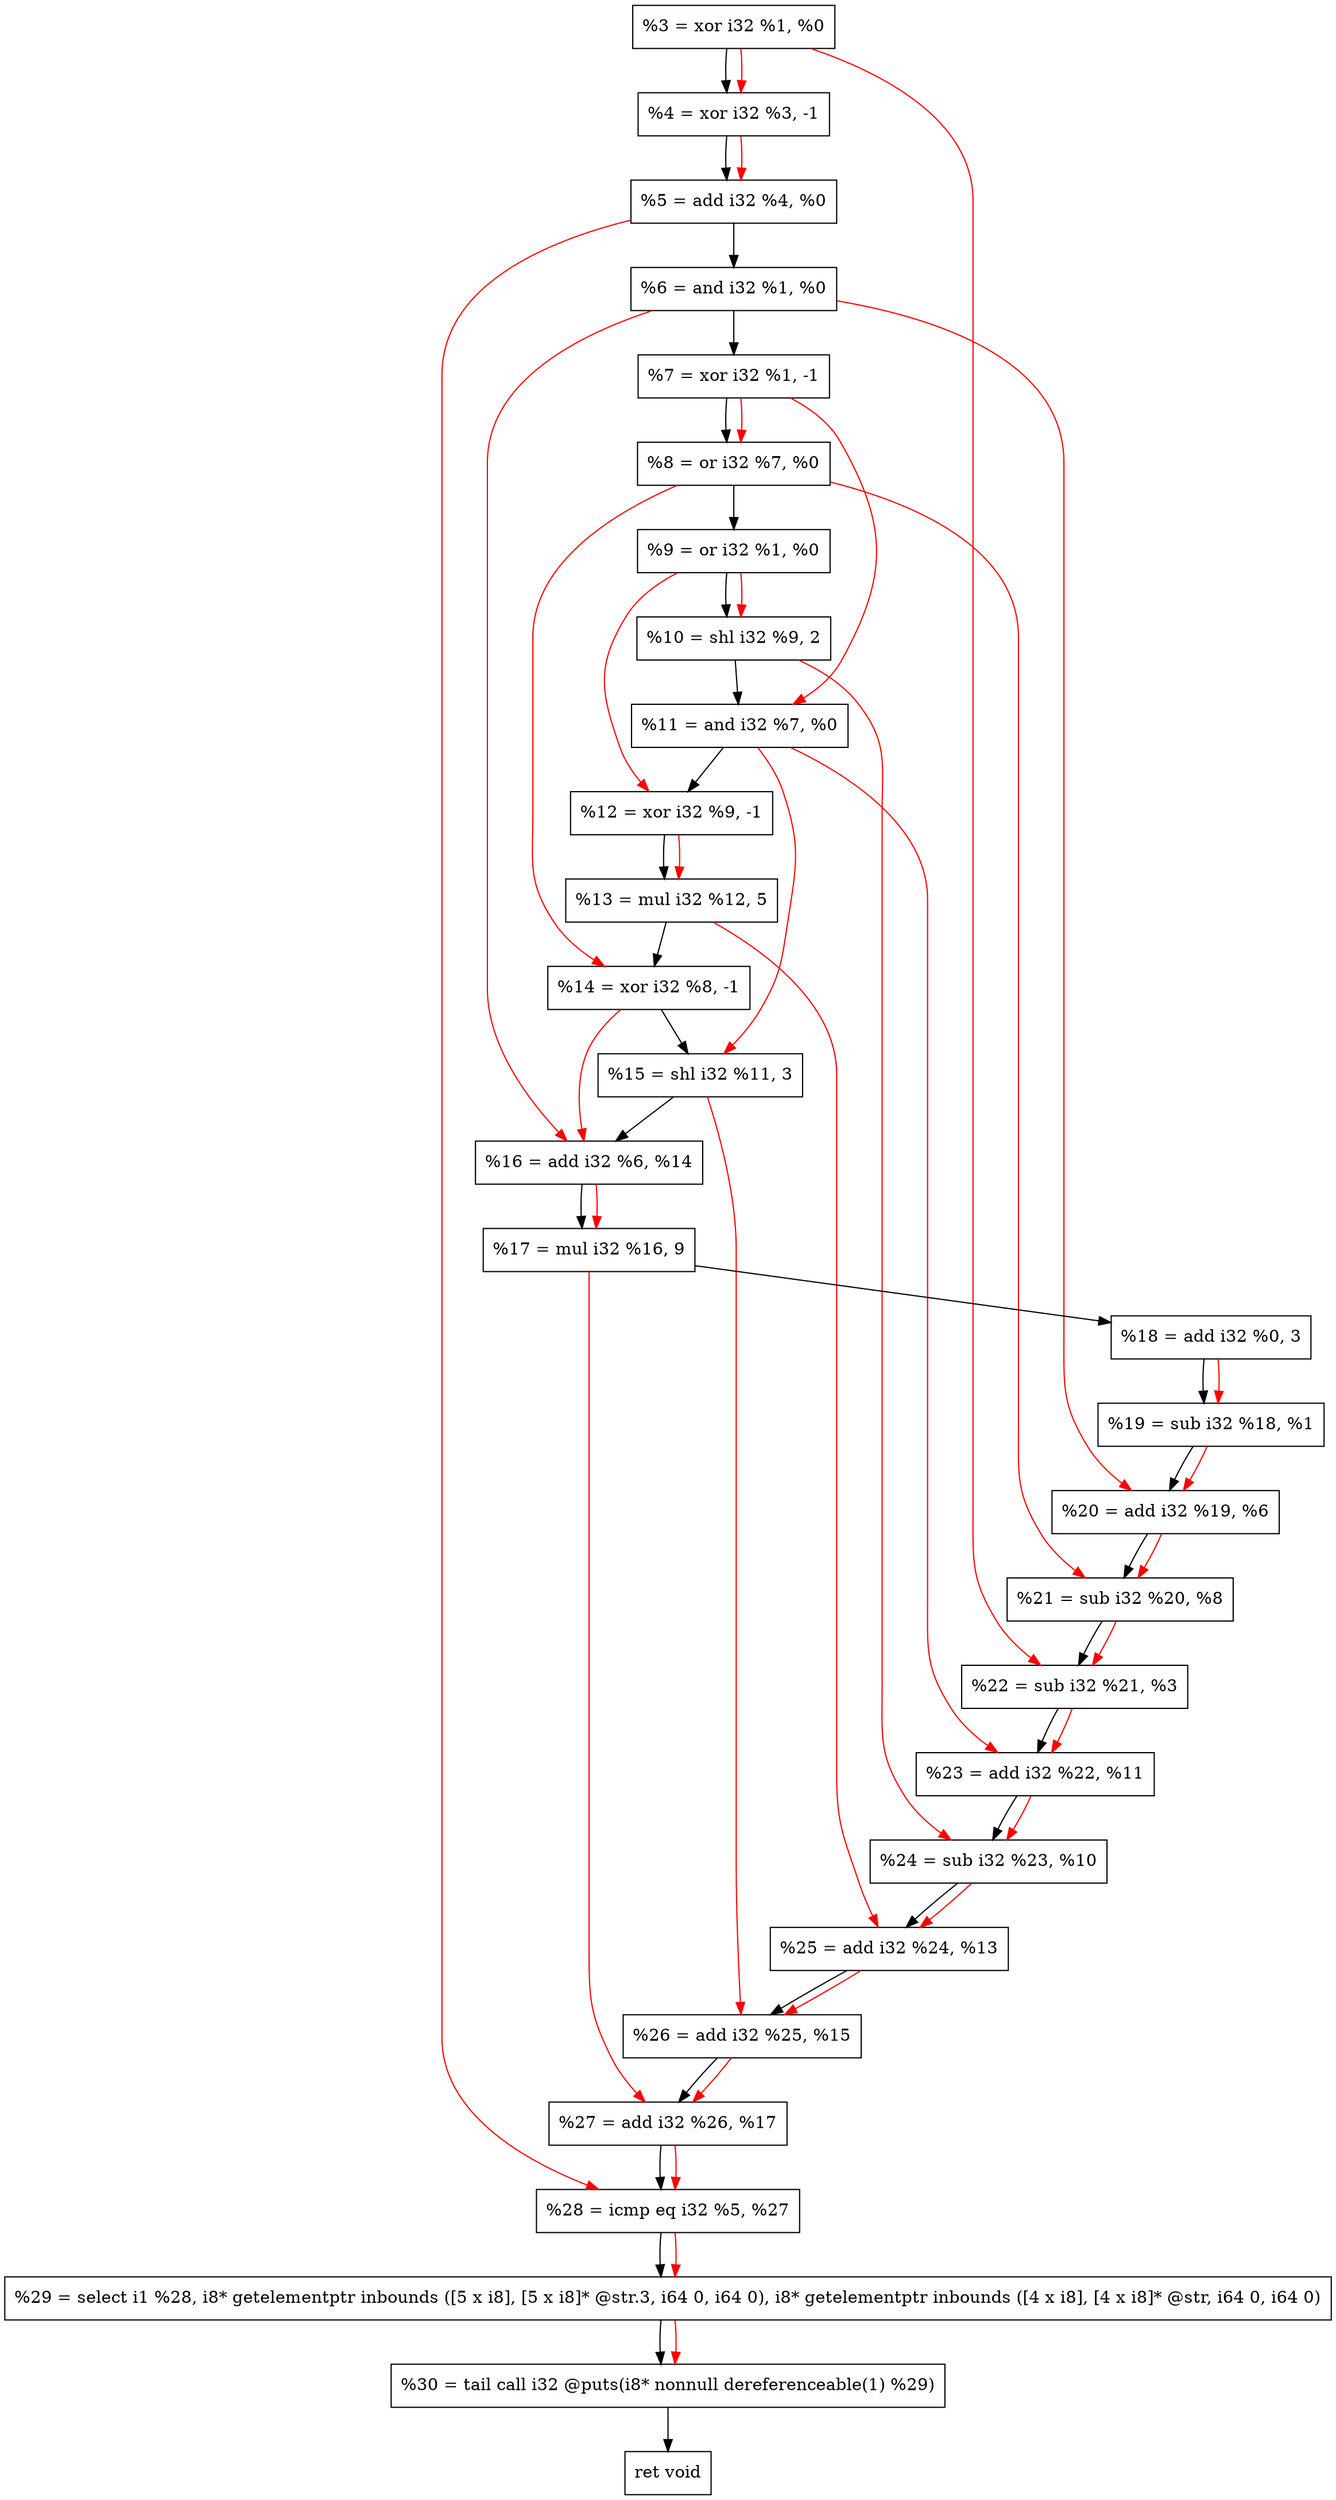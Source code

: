 digraph "DFG for'crackme' function" {
	Node0x12e95a0[shape=record, label="  %3 = xor i32 %1, %0"];
	Node0x12e9c50[shape=record, label="  %4 = xor i32 %3, -1"];
	Node0x12e9d10[shape=record, label="  %5 = add i32 %4, %0"];
	Node0x12e9d80[shape=record, label="  %6 = and i32 %1, %0"];
	Node0x12e9df0[shape=record, label="  %7 = xor i32 %1, -1"];
	Node0x12e9e60[shape=record, label="  %8 = or i32 %7, %0"];
	Node0x12e9ed0[shape=record, label="  %9 = or i32 %1, %0"];
	Node0x12e9f40[shape=record, label="  %10 = shl i32 %9, 2"];
	Node0x12e9fb0[shape=record, label="  %11 = and i32 %7, %0"];
	Node0x12ea020[shape=record, label="  %12 = xor i32 %9, -1"];
	Node0x12ea0c0[shape=record, label="  %13 = mul i32 %12, 5"];
	Node0x12ea130[shape=record, label="  %14 = xor i32 %8, -1"];
	Node0x12ea1d0[shape=record, label="  %15 = shl i32 %11, 3"];
	Node0x12ea240[shape=record, label="  %16 = add i32 %6, %14"];
	Node0x12ea2e0[shape=record, label="  %17 = mul i32 %16, 9"];
	Node0x12ea350[shape=record, label="  %18 = add i32 %0, 3"];
	Node0x12ea3c0[shape=record, label="  %19 = sub i32 %18, %1"];
	Node0x12ea430[shape=record, label="  %20 = add i32 %19, %6"];
	Node0x12ea4a0[shape=record, label="  %21 = sub i32 %20, %8"];
	Node0x12ea510[shape=record, label="  %22 = sub i32 %21, %3"];
	Node0x12ea580[shape=record, label="  %23 = add i32 %22, %11"];
	Node0x12ea5f0[shape=record, label="  %24 = sub i32 %23, %10"];
	Node0x12ea660[shape=record, label="  %25 = add i32 %24, %13"];
	Node0x12ea6d0[shape=record, label="  %26 = add i32 %25, %15"];
	Node0x12ea740[shape=record, label="  %27 = add i32 %26, %17"];
	Node0x12ea7b0[shape=record, label="  %28 = icmp eq i32 %5, %27"];
	Node0x128a268[shape=record, label="  %29 = select i1 %28, i8* getelementptr inbounds ([5 x i8], [5 x i8]* @str.3, i64 0, i64 0), i8* getelementptr inbounds ([4 x i8], [4 x i8]* @str, i64 0, i64 0)"];
	Node0x12eac50[shape=record, label="  %30 = tail call i32 @puts(i8* nonnull dereferenceable(1) %29)"];
	Node0x12eaca0[shape=record, label="  ret void"];
	Node0x12e95a0 -> Node0x12e9c50;
	Node0x12e9c50 -> Node0x12e9d10;
	Node0x12e9d10 -> Node0x12e9d80;
	Node0x12e9d80 -> Node0x12e9df0;
	Node0x12e9df0 -> Node0x12e9e60;
	Node0x12e9e60 -> Node0x12e9ed0;
	Node0x12e9ed0 -> Node0x12e9f40;
	Node0x12e9f40 -> Node0x12e9fb0;
	Node0x12e9fb0 -> Node0x12ea020;
	Node0x12ea020 -> Node0x12ea0c0;
	Node0x12ea0c0 -> Node0x12ea130;
	Node0x12ea130 -> Node0x12ea1d0;
	Node0x12ea1d0 -> Node0x12ea240;
	Node0x12ea240 -> Node0x12ea2e0;
	Node0x12ea2e0 -> Node0x12ea350;
	Node0x12ea350 -> Node0x12ea3c0;
	Node0x12ea3c0 -> Node0x12ea430;
	Node0x12ea430 -> Node0x12ea4a0;
	Node0x12ea4a0 -> Node0x12ea510;
	Node0x12ea510 -> Node0x12ea580;
	Node0x12ea580 -> Node0x12ea5f0;
	Node0x12ea5f0 -> Node0x12ea660;
	Node0x12ea660 -> Node0x12ea6d0;
	Node0x12ea6d0 -> Node0x12ea740;
	Node0x12ea740 -> Node0x12ea7b0;
	Node0x12ea7b0 -> Node0x128a268;
	Node0x128a268 -> Node0x12eac50;
	Node0x12eac50 -> Node0x12eaca0;
edge [color=red]
	Node0x12e95a0 -> Node0x12e9c50;
	Node0x12e9c50 -> Node0x12e9d10;
	Node0x12e9df0 -> Node0x12e9e60;
	Node0x12e9ed0 -> Node0x12e9f40;
	Node0x12e9df0 -> Node0x12e9fb0;
	Node0x12e9ed0 -> Node0x12ea020;
	Node0x12ea020 -> Node0x12ea0c0;
	Node0x12e9e60 -> Node0x12ea130;
	Node0x12e9fb0 -> Node0x12ea1d0;
	Node0x12e9d80 -> Node0x12ea240;
	Node0x12ea130 -> Node0x12ea240;
	Node0x12ea240 -> Node0x12ea2e0;
	Node0x12ea350 -> Node0x12ea3c0;
	Node0x12ea3c0 -> Node0x12ea430;
	Node0x12e9d80 -> Node0x12ea430;
	Node0x12ea430 -> Node0x12ea4a0;
	Node0x12e9e60 -> Node0x12ea4a0;
	Node0x12ea4a0 -> Node0x12ea510;
	Node0x12e95a0 -> Node0x12ea510;
	Node0x12ea510 -> Node0x12ea580;
	Node0x12e9fb0 -> Node0x12ea580;
	Node0x12ea580 -> Node0x12ea5f0;
	Node0x12e9f40 -> Node0x12ea5f0;
	Node0x12ea5f0 -> Node0x12ea660;
	Node0x12ea0c0 -> Node0x12ea660;
	Node0x12ea660 -> Node0x12ea6d0;
	Node0x12ea1d0 -> Node0x12ea6d0;
	Node0x12ea6d0 -> Node0x12ea740;
	Node0x12ea2e0 -> Node0x12ea740;
	Node0x12e9d10 -> Node0x12ea7b0;
	Node0x12ea740 -> Node0x12ea7b0;
	Node0x12ea7b0 -> Node0x128a268;
	Node0x128a268 -> Node0x12eac50;
}
